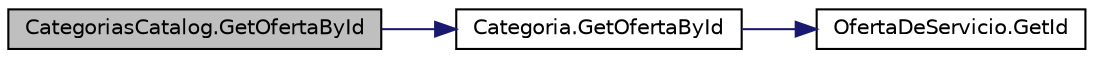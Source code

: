 digraph "CategoriasCatalog.GetOfertaById"
{
 // INTERACTIVE_SVG=YES
 // LATEX_PDF_SIZE
  edge [fontname="Helvetica",fontsize="10",labelfontname="Helvetica",labelfontsize="10"];
  node [fontname="Helvetica",fontsize="10",shape=record];
  rankdir="LR";
  Node1 [label="CategoriasCatalog.GetOfertaById",height=0.2,width=0.4,color="black", fillcolor="grey75", style="filled", fontcolor="black",tooltip="Método para obtener OfertaDeServicio por id"];
  Node1 -> Node2 [color="midnightblue",fontsize="10",style="solid",fontname="Helvetica"];
  Node2 [label="Categoria.GetOfertaById",height=0.2,width=0.4,color="black", fillcolor="white", style="filled",URL="$classCategoria.html#a89901a153f0f3b2b29be4edd8e3e2435",tooltip="Filtrar OfertaDeServicio por id"];
  Node2 -> Node3 [color="midnightblue",fontsize="10",style="solid",fontname="Helvetica"];
  Node3 [label="OfertaDeServicio.GetId",height=0.2,width=0.4,color="black", fillcolor="white", style="filled",URL="$classOfertaDeServicio.html#a08ddd2ddbf7350edba02c0df6479e3be",tooltip="Método para obtener id de OfertaDeServicio"];
}
